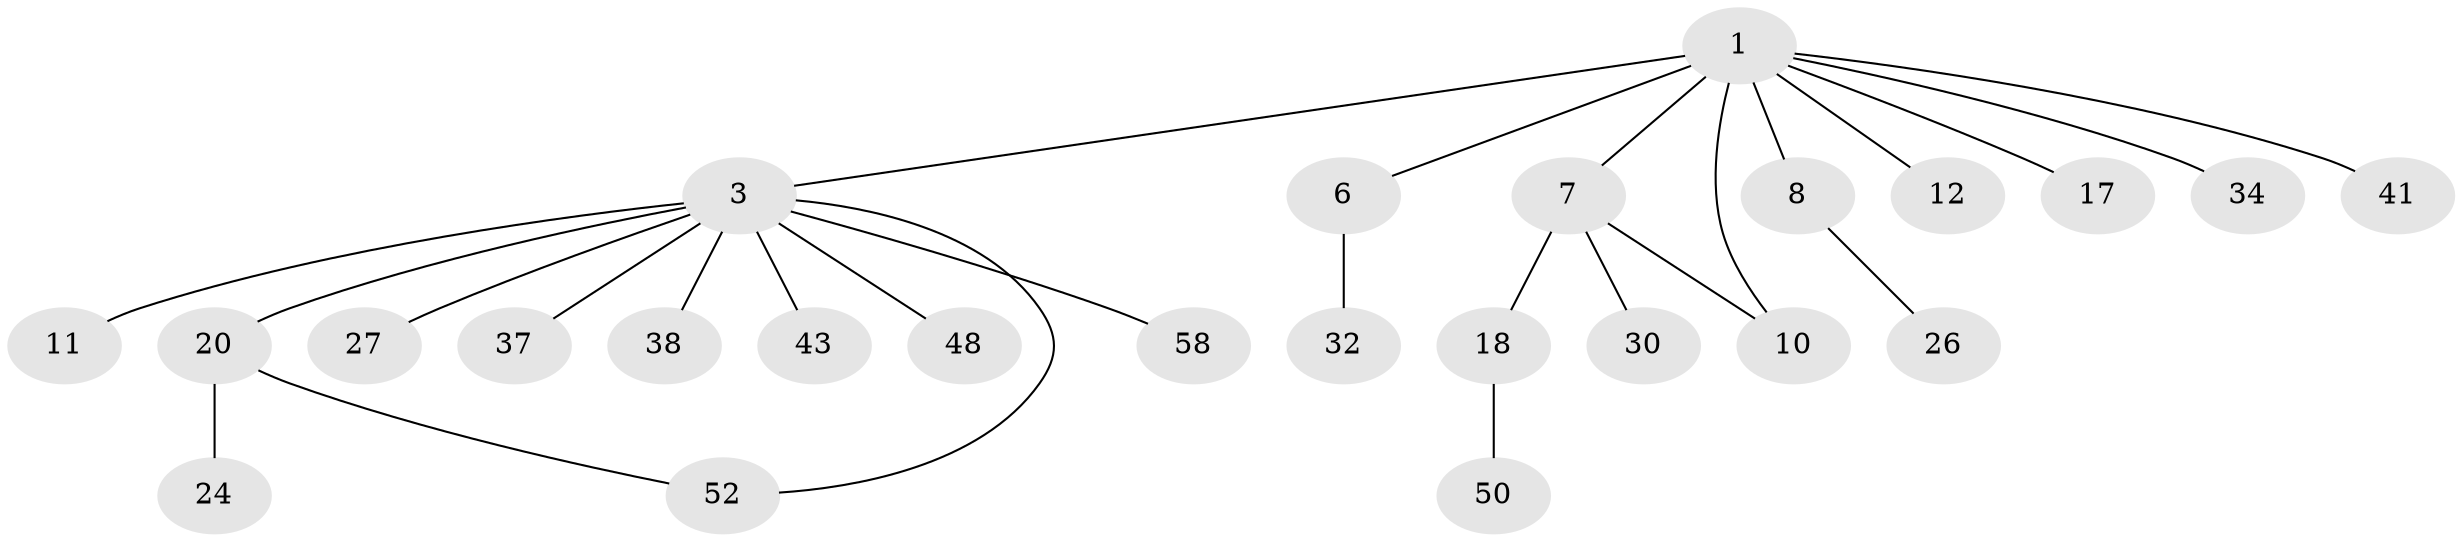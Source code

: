 // original degree distribution, {4: 0.07058823529411765, 8: 0.011764705882352941, 6: 0.011764705882352941, 5: 0.023529411764705882, 7: 0.011764705882352941, 3: 0.09411764705882353, 2: 0.36470588235294116, 1: 0.4117647058823529}
// Generated by graph-tools (version 1.1) at 2025/17/03/04/25 18:17:09]
// undirected, 25 vertices, 26 edges
graph export_dot {
graph [start="1"]
  node [color=gray90,style=filled];
  1 [super="+36+2"];
  3 [super="+21+16+60+5"];
  6 [super="+19+13"];
  7 [super="+47"];
  8;
  10 [super="+25+31"];
  11 [super="+78"];
  12 [super="+59"];
  17 [super="+49"];
  18 [super="+40+46"];
  20 [super="+23"];
  24 [super="+65"];
  26 [super="+54"];
  27 [super="+42"];
  30;
  32 [super="+35"];
  34;
  37 [super="+62+63"];
  38;
  41;
  43 [super="+69"];
  48;
  50 [super="+57"];
  52 [super="+73"];
  58 [super="+68"];
  1 -- 8;
  1 -- 17;
  1 -- 34;
  1 -- 3 [weight=2];
  1 -- 6;
  1 -- 7;
  1 -- 41;
  1 -- 10;
  1 -- 12;
  3 -- 37 [weight=2];
  3 -- 43;
  3 -- 38;
  3 -- 48;
  3 -- 11;
  3 -- 20;
  3 -- 58;
  3 -- 27;
  3 -- 52;
  6 -- 32;
  7 -- 10;
  7 -- 18;
  7 -- 30;
  8 -- 26;
  18 -- 50;
  20 -- 24;
  20 -- 52;
}
